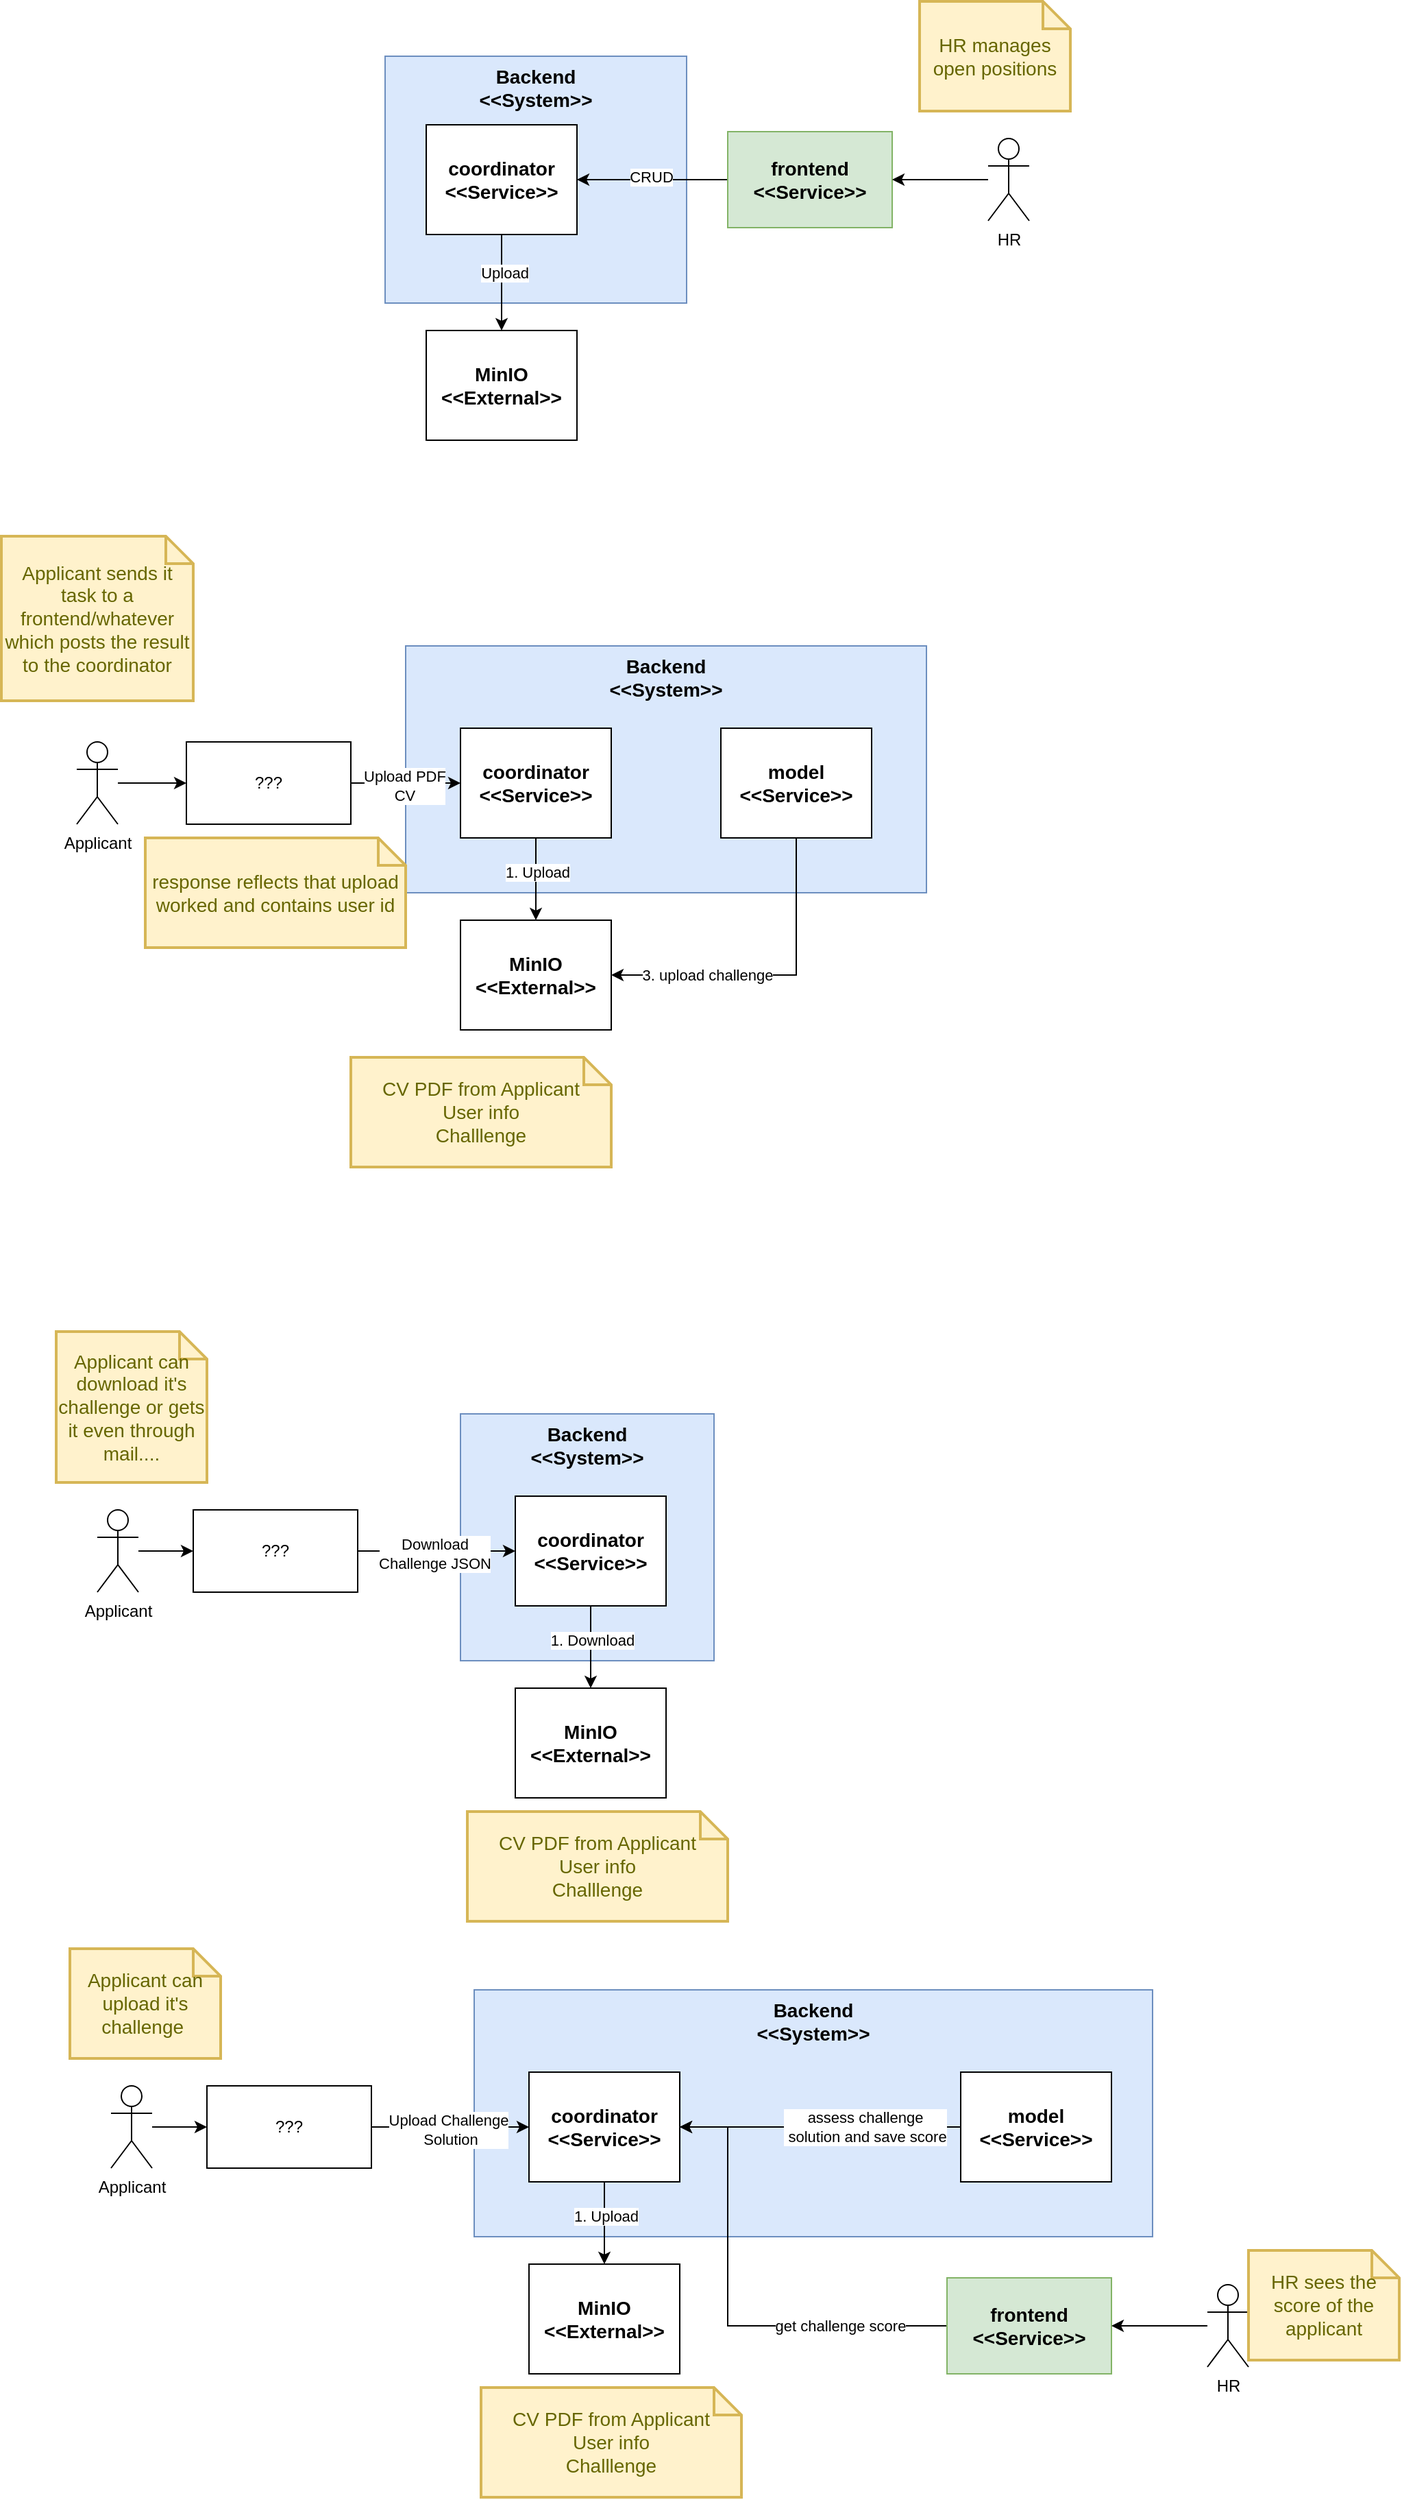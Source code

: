 <mxfile version="24.7.17" pages="2">
  <diagram name="overview" id="FrWOaIZXgeTdJsK3Xk1z">
    <mxGraphModel dx="1026" dy="702" grid="1" gridSize="10" guides="1" tooltips="1" connect="1" arrows="1" fold="1" page="1" pageScale="1" pageWidth="827" pageHeight="1169" math="0" shadow="0">
      <root>
        <mxCell id="0" />
        <mxCell id="1" parent="0" />
        <mxCell id="u7SBXeqhFvnjhKRxRfNu-19" value="Backend&lt;div&gt;&amp;lt;&amp;lt;System&amp;gt;&amp;gt;&lt;/div&gt;" style="rounded=0;whiteSpace=wrap;html=1;verticalAlign=top;fontStyle=1;fontSize=14;fillColor=#dae8fc;strokeColor=#6c8ebf;" parent="1" vertex="1">
          <mxGeometry x="325" y="610" width="380" height="180" as="geometry" />
        </mxCell>
        <mxCell id="u7SBXeqhFvnjhKRxRfNu-1" value="Backend&lt;div&gt;&amp;lt;&amp;lt;System&amp;gt;&amp;gt;&lt;/div&gt;" style="rounded=0;whiteSpace=wrap;html=1;verticalAlign=top;fontStyle=1;fontSize=14;fillColor=#dae8fc;strokeColor=#6c8ebf;" parent="1" vertex="1">
          <mxGeometry x="310" y="180" width="220" height="180" as="geometry" />
        </mxCell>
        <mxCell id="u7SBXeqhFvnjhKRxRfNu-9" style="edgeStyle=orthogonalEdgeStyle;rounded=0;orthogonalLoop=1;jettySize=auto;html=1;" parent="1" source="u7SBXeqhFvnjhKRxRfNu-2" target="u7SBXeqhFvnjhKRxRfNu-3" edge="1">
          <mxGeometry relative="1" as="geometry" />
        </mxCell>
        <mxCell id="u7SBXeqhFvnjhKRxRfNu-10" value="CRUD" style="edgeLabel;html=1;align=center;verticalAlign=middle;resizable=0;points=[];" parent="u7SBXeqhFvnjhKRxRfNu-9" vertex="1" connectable="0">
          <mxGeometry x="0.031" y="-2" relative="1" as="geometry">
            <mxPoint as="offset" />
          </mxGeometry>
        </mxCell>
        <mxCell id="u7SBXeqhFvnjhKRxRfNu-2" value="frontend&lt;div&gt;&amp;lt;&amp;lt;Service&amp;gt;&amp;gt;&lt;/div&gt;" style="rounded=0;whiteSpace=wrap;html=1;verticalAlign=middle;fontStyle=1;fontSize=14;fillColor=#d5e8d4;strokeColor=#82b366;" parent="1" vertex="1">
          <mxGeometry x="560" y="235" width="120" height="70" as="geometry" />
        </mxCell>
        <mxCell id="u7SBXeqhFvnjhKRxRfNu-17" style="edgeStyle=orthogonalEdgeStyle;rounded=0;orthogonalLoop=1;jettySize=auto;html=1;entryX=0.5;entryY=0;entryDx=0;entryDy=0;" parent="1" source="u7SBXeqhFvnjhKRxRfNu-3" target="u7SBXeqhFvnjhKRxRfNu-6" edge="1">
          <mxGeometry relative="1" as="geometry" />
        </mxCell>
        <mxCell id="u7SBXeqhFvnjhKRxRfNu-18" value="Upload" style="edgeLabel;html=1;align=center;verticalAlign=middle;resizable=0;points=[];" parent="u7SBXeqhFvnjhKRxRfNu-17" vertex="1" connectable="0">
          <mxGeometry x="-0.242" y="2" relative="1" as="geometry">
            <mxPoint y="1" as="offset" />
          </mxGeometry>
        </mxCell>
        <mxCell id="u7SBXeqhFvnjhKRxRfNu-3" value="coordinator&lt;div&gt;&amp;lt;&amp;lt;Service&amp;gt;&amp;gt;&lt;/div&gt;" style="rounded=0;whiteSpace=wrap;html=1;verticalAlign=middle;fontStyle=1;fontSize=14;" parent="1" vertex="1">
          <mxGeometry x="340" y="230" width="110" height="80" as="geometry" />
        </mxCell>
        <mxCell id="u7SBXeqhFvnjhKRxRfNu-42" style="edgeStyle=orthogonalEdgeStyle;rounded=0;orthogonalLoop=1;jettySize=auto;html=1;entryX=1;entryY=0.5;entryDx=0;entryDy=0;" parent="1" source="u7SBXeqhFvnjhKRxRfNu-4" target="u7SBXeqhFvnjhKRxRfNu-26" edge="1">
          <mxGeometry relative="1" as="geometry">
            <Array as="points">
              <mxPoint x="610" y="850" />
            </Array>
          </mxGeometry>
        </mxCell>
        <mxCell id="u7SBXeqhFvnjhKRxRfNu-43" value="3. upload challenge" style="edgeLabel;html=1;align=center;verticalAlign=middle;resizable=0;points=[];" parent="u7SBXeqhFvnjhKRxRfNu-42" vertex="1" connectable="0">
          <mxGeometry x="0.192" y="1" relative="1" as="geometry">
            <mxPoint x="-25" y="-1" as="offset" />
          </mxGeometry>
        </mxCell>
        <mxCell id="u7SBXeqhFvnjhKRxRfNu-4" value="model&lt;div&gt;&amp;lt;&amp;lt;Service&amp;gt;&amp;gt;&lt;/div&gt;" style="rounded=0;whiteSpace=wrap;html=1;verticalAlign=middle;fontStyle=1;fontSize=14;" parent="1" vertex="1">
          <mxGeometry x="555" y="670" width="110" height="80" as="geometry" />
        </mxCell>
        <mxCell id="u7SBXeqhFvnjhKRxRfNu-6" value="MinIO&lt;div&gt;&amp;lt;&amp;lt;External&amp;gt;&amp;gt;&lt;/div&gt;" style="rounded=0;whiteSpace=wrap;html=1;verticalAlign=middle;fontStyle=1;fontSize=14;" parent="1" vertex="1">
          <mxGeometry x="340" y="380" width="110" height="80" as="geometry" />
        </mxCell>
        <mxCell id="u7SBXeqhFvnjhKRxRfNu-16" style="edgeStyle=orthogonalEdgeStyle;rounded=0;orthogonalLoop=1;jettySize=auto;html=1;entryX=1;entryY=0.5;entryDx=0;entryDy=0;" parent="1" source="u7SBXeqhFvnjhKRxRfNu-15" target="u7SBXeqhFvnjhKRxRfNu-2" edge="1">
          <mxGeometry relative="1" as="geometry" />
        </mxCell>
        <mxCell id="u7SBXeqhFvnjhKRxRfNu-15" value="HR" style="shape=umlActor;verticalLabelPosition=bottom;verticalAlign=top;html=1;outlineConnect=0;" parent="1" vertex="1">
          <mxGeometry x="750" y="240" width="30" height="60" as="geometry" />
        </mxCell>
        <mxCell id="u7SBXeqhFvnjhKRxRfNu-35" style="edgeStyle=orthogonalEdgeStyle;rounded=0;orthogonalLoop=1;jettySize=auto;html=1;" parent="1" source="u7SBXeqhFvnjhKRxRfNu-25" target="u7SBXeqhFvnjhKRxRfNu-26" edge="1">
          <mxGeometry relative="1" as="geometry" />
        </mxCell>
        <mxCell id="u7SBXeqhFvnjhKRxRfNu-36" value="1. Upload" style="edgeLabel;html=1;align=center;verticalAlign=middle;resizable=0;points=[];" parent="u7SBXeqhFvnjhKRxRfNu-35" vertex="1" connectable="0">
          <mxGeometry x="-0.183" y="1" relative="1" as="geometry">
            <mxPoint as="offset" />
          </mxGeometry>
        </mxCell>
        <mxCell id="u7SBXeqhFvnjhKRxRfNu-25" value="coordinator&lt;div&gt;&amp;lt;&amp;lt;Service&amp;gt;&amp;gt;&lt;/div&gt;" style="rounded=0;whiteSpace=wrap;html=1;verticalAlign=middle;fontStyle=1;fontSize=14;" parent="1" vertex="1">
          <mxGeometry x="365" y="670" width="110" height="80" as="geometry" />
        </mxCell>
        <mxCell id="u7SBXeqhFvnjhKRxRfNu-26" value="MinIO&lt;div&gt;&amp;lt;&amp;lt;External&amp;gt;&amp;gt;&lt;/div&gt;" style="rounded=0;whiteSpace=wrap;html=1;verticalAlign=middle;fontStyle=1;fontSize=14;" parent="1" vertex="1">
          <mxGeometry x="365" y="810" width="110" height="80" as="geometry" />
        </mxCell>
        <mxCell id="u7SBXeqhFvnjhKRxRfNu-31" style="edgeStyle=orthogonalEdgeStyle;rounded=0;orthogonalLoop=1;jettySize=auto;html=1;entryX=0;entryY=0.5;entryDx=0;entryDy=0;" parent="1" source="u7SBXeqhFvnjhKRxRfNu-29" target="u7SBXeqhFvnjhKRxRfNu-30" edge="1">
          <mxGeometry relative="1" as="geometry" />
        </mxCell>
        <mxCell id="u7SBXeqhFvnjhKRxRfNu-29" value="Applicant" style="shape=umlActor;verticalLabelPosition=bottom;verticalAlign=top;html=1;outlineConnect=0;" parent="1" vertex="1">
          <mxGeometry x="85" y="680" width="30" height="60" as="geometry" />
        </mxCell>
        <mxCell id="u7SBXeqhFvnjhKRxRfNu-32" style="edgeStyle=orthogonalEdgeStyle;rounded=0;orthogonalLoop=1;jettySize=auto;html=1;" parent="1" source="u7SBXeqhFvnjhKRxRfNu-30" target="u7SBXeqhFvnjhKRxRfNu-25" edge="1">
          <mxGeometry relative="1" as="geometry" />
        </mxCell>
        <mxCell id="u7SBXeqhFvnjhKRxRfNu-33" value="Upload PDF &lt;br&gt;CV" style="edgeLabel;html=1;align=center;verticalAlign=middle;resizable=0;points=[];" parent="u7SBXeqhFvnjhKRxRfNu-32" vertex="1" connectable="0">
          <mxGeometry x="-0.033" y="-1" relative="1" as="geometry">
            <mxPoint y="1" as="offset" />
          </mxGeometry>
        </mxCell>
        <mxCell id="u7SBXeqhFvnjhKRxRfNu-30" value="???" style="rounded=0;whiteSpace=wrap;html=1;" parent="1" vertex="1">
          <mxGeometry x="165" y="680" width="120" height="60" as="geometry" />
        </mxCell>
        <mxCell id="u7SBXeqhFvnjhKRxRfNu-34" value="Applicant sends it task to a frontend/whatever which posts the result to the coordinator" style="shape=note;strokeWidth=2;fontSize=14;size=20;whiteSpace=wrap;html=1;fillColor=#fff2cc;strokeColor=#d6b656;fontColor=#666600;" parent="1" vertex="1">
          <mxGeometry x="30" y="530" width="140" height="120" as="geometry" />
        </mxCell>
        <mxCell id="u7SBXeqhFvnjhKRxRfNu-44" value="CV PDF from Applicant&lt;div&gt;User info&lt;/div&gt;&lt;div&gt;Challlenge&lt;/div&gt;" style="shape=note;strokeWidth=2;fontSize=14;size=20;whiteSpace=wrap;html=1;fillColor=#fff2cc;strokeColor=#d6b656;fontColor=#666600;" parent="1" vertex="1">
          <mxGeometry x="285" y="910" width="190" height="80" as="geometry" />
        </mxCell>
        <mxCell id="u7SBXeqhFvnjhKRxRfNu-45" value="response reflects that upload worked and contains user id" style="shape=note;strokeWidth=2;fontSize=14;size=20;whiteSpace=wrap;html=1;fillColor=#fff2cc;strokeColor=#d6b656;fontColor=#666600;" parent="1" vertex="1">
          <mxGeometry x="135" y="750" width="190" height="80" as="geometry" />
        </mxCell>
        <mxCell id="u7SBXeqhFvnjhKRxRfNu-48" value="Backend&lt;div&gt;&amp;lt;&amp;lt;System&amp;gt;&amp;gt;&lt;/div&gt;" style="rounded=0;whiteSpace=wrap;html=1;verticalAlign=top;fontStyle=1;fontSize=14;fillColor=#dae8fc;strokeColor=#6c8ebf;" parent="1" vertex="1">
          <mxGeometry x="365" y="1170" width="185" height="180" as="geometry" />
        </mxCell>
        <mxCell id="u7SBXeqhFvnjhKRxRfNu-52" style="edgeStyle=orthogonalEdgeStyle;rounded=0;orthogonalLoop=1;jettySize=auto;html=1;" parent="1" source="u7SBXeqhFvnjhKRxRfNu-56" target="u7SBXeqhFvnjhKRxRfNu-57" edge="1">
          <mxGeometry relative="1" as="geometry" />
        </mxCell>
        <mxCell id="u7SBXeqhFvnjhKRxRfNu-53" value="1. Download" style="edgeLabel;html=1;align=center;verticalAlign=middle;resizable=0;points=[];" parent="u7SBXeqhFvnjhKRxRfNu-52" vertex="1" connectable="0">
          <mxGeometry x="-0.183" y="1" relative="1" as="geometry">
            <mxPoint as="offset" />
          </mxGeometry>
        </mxCell>
        <mxCell id="u7SBXeqhFvnjhKRxRfNu-56" value="coordinator&lt;div&gt;&amp;lt;&amp;lt;Service&amp;gt;&amp;gt;&lt;/div&gt;" style="rounded=0;whiteSpace=wrap;html=1;verticalAlign=middle;fontStyle=1;fontSize=14;" parent="1" vertex="1">
          <mxGeometry x="405" y="1230" width="110" height="80" as="geometry" />
        </mxCell>
        <mxCell id="u7SBXeqhFvnjhKRxRfNu-57" value="MinIO&lt;div&gt;&amp;lt;&amp;lt;External&amp;gt;&amp;gt;&lt;/div&gt;" style="rounded=0;whiteSpace=wrap;html=1;verticalAlign=middle;fontStyle=1;fontSize=14;" parent="1" vertex="1">
          <mxGeometry x="405" y="1370" width="110" height="80" as="geometry" />
        </mxCell>
        <mxCell id="u7SBXeqhFvnjhKRxRfNu-58" style="edgeStyle=orthogonalEdgeStyle;rounded=0;orthogonalLoop=1;jettySize=auto;html=1;entryX=0;entryY=0.5;entryDx=0;entryDy=0;" parent="1" source="u7SBXeqhFvnjhKRxRfNu-59" target="u7SBXeqhFvnjhKRxRfNu-62" edge="1">
          <mxGeometry relative="1" as="geometry" />
        </mxCell>
        <mxCell id="u7SBXeqhFvnjhKRxRfNu-59" value="Applicant" style="shape=umlActor;verticalLabelPosition=bottom;verticalAlign=top;html=1;outlineConnect=0;" parent="1" vertex="1">
          <mxGeometry x="100" y="1240" width="30" height="60" as="geometry" />
        </mxCell>
        <mxCell id="u7SBXeqhFvnjhKRxRfNu-60" style="edgeStyle=orthogonalEdgeStyle;rounded=0;orthogonalLoop=1;jettySize=auto;html=1;" parent="1" source="u7SBXeqhFvnjhKRxRfNu-62" target="u7SBXeqhFvnjhKRxRfNu-56" edge="1">
          <mxGeometry relative="1" as="geometry" />
        </mxCell>
        <mxCell id="u7SBXeqhFvnjhKRxRfNu-61" value="Download&lt;br&gt;Challenge JSON" style="edgeLabel;html=1;align=center;verticalAlign=middle;resizable=0;points=[];" parent="u7SBXeqhFvnjhKRxRfNu-60" vertex="1" connectable="0">
          <mxGeometry x="-0.033" y="-1" relative="1" as="geometry">
            <mxPoint y="1" as="offset" />
          </mxGeometry>
        </mxCell>
        <mxCell id="u7SBXeqhFvnjhKRxRfNu-62" value="???" style="rounded=0;whiteSpace=wrap;html=1;" parent="1" vertex="1">
          <mxGeometry x="170" y="1240" width="120" height="60" as="geometry" />
        </mxCell>
        <mxCell id="u7SBXeqhFvnjhKRxRfNu-63" value="Applicant can download it&#39;s challenge or gets it even through mail...." style="shape=note;strokeWidth=2;fontSize=14;size=20;whiteSpace=wrap;html=1;fillColor=#fff2cc;strokeColor=#d6b656;fontColor=#666600;" parent="1" vertex="1">
          <mxGeometry x="70" y="1110" width="110" height="110" as="geometry" />
        </mxCell>
        <mxCell id="u7SBXeqhFvnjhKRxRfNu-64" value="CV PDF from Applicant&lt;div&gt;User info&lt;/div&gt;&lt;div&gt;Challlenge&lt;/div&gt;" style="shape=note;strokeWidth=2;fontSize=14;size=20;whiteSpace=wrap;html=1;fillColor=#fff2cc;strokeColor=#d6b656;fontColor=#666600;" parent="1" vertex="1">
          <mxGeometry x="370" y="1460" width="190" height="80" as="geometry" />
        </mxCell>
        <mxCell id="u7SBXeqhFvnjhKRxRfNu-66" value="HR manages open positions" style="shape=note;strokeWidth=2;fontSize=14;size=20;whiteSpace=wrap;html=1;fillColor=#fff2cc;strokeColor=#d6b656;fontColor=#666600;" parent="1" vertex="1">
          <mxGeometry x="700" y="140" width="110.0" height="80" as="geometry" />
        </mxCell>
        <mxCell id="u7SBXeqhFvnjhKRxRfNu-68" value="Backend&lt;div&gt;&amp;lt;&amp;lt;System&amp;gt;&amp;gt;&lt;/div&gt;" style="rounded=0;whiteSpace=wrap;html=1;verticalAlign=top;fontStyle=1;fontSize=14;fillColor=#dae8fc;strokeColor=#6c8ebf;" parent="1" vertex="1">
          <mxGeometry x="375" y="1590" width="495" height="180" as="geometry" />
        </mxCell>
        <mxCell id="u7SBXeqhFvnjhKRxRfNu-69" style="edgeStyle=orthogonalEdgeStyle;rounded=0;orthogonalLoop=1;jettySize=auto;html=1;" parent="1" source="u7SBXeqhFvnjhKRxRfNu-71" target="u7SBXeqhFvnjhKRxRfNu-72" edge="1">
          <mxGeometry relative="1" as="geometry" />
        </mxCell>
        <mxCell id="u7SBXeqhFvnjhKRxRfNu-70" value="1. Upload" style="edgeLabel;html=1;align=center;verticalAlign=middle;resizable=0;points=[];" parent="u7SBXeqhFvnjhKRxRfNu-69" vertex="1" connectable="0">
          <mxGeometry x="-0.183" y="1" relative="1" as="geometry">
            <mxPoint as="offset" />
          </mxGeometry>
        </mxCell>
        <mxCell id="u7SBXeqhFvnjhKRxRfNu-71" value="coordinator&lt;div&gt;&amp;lt;&amp;lt;Service&amp;gt;&amp;gt;&lt;/div&gt;" style="rounded=0;whiteSpace=wrap;html=1;verticalAlign=middle;fontStyle=1;fontSize=14;" parent="1" vertex="1">
          <mxGeometry x="415" y="1650" width="110" height="80" as="geometry" />
        </mxCell>
        <mxCell id="u7SBXeqhFvnjhKRxRfNu-72" value="MinIO&lt;div&gt;&amp;lt;&amp;lt;External&amp;gt;&amp;gt;&lt;/div&gt;" style="rounded=0;whiteSpace=wrap;html=1;verticalAlign=middle;fontStyle=1;fontSize=14;" parent="1" vertex="1">
          <mxGeometry x="415" y="1790" width="110" height="80" as="geometry" />
        </mxCell>
        <mxCell id="u7SBXeqhFvnjhKRxRfNu-73" style="edgeStyle=orthogonalEdgeStyle;rounded=0;orthogonalLoop=1;jettySize=auto;html=1;entryX=0;entryY=0.5;entryDx=0;entryDy=0;" parent="1" source="u7SBXeqhFvnjhKRxRfNu-74" target="u7SBXeqhFvnjhKRxRfNu-77" edge="1">
          <mxGeometry relative="1" as="geometry" />
        </mxCell>
        <mxCell id="u7SBXeqhFvnjhKRxRfNu-74" value="Applicant" style="shape=umlActor;verticalLabelPosition=bottom;verticalAlign=top;html=1;outlineConnect=0;" parent="1" vertex="1">
          <mxGeometry x="110" y="1660" width="30" height="60" as="geometry" />
        </mxCell>
        <mxCell id="u7SBXeqhFvnjhKRxRfNu-75" style="edgeStyle=orthogonalEdgeStyle;rounded=0;orthogonalLoop=1;jettySize=auto;html=1;" parent="1" source="u7SBXeqhFvnjhKRxRfNu-77" target="u7SBXeqhFvnjhKRxRfNu-71" edge="1">
          <mxGeometry relative="1" as="geometry" />
        </mxCell>
        <mxCell id="u7SBXeqhFvnjhKRxRfNu-76" value="Upload Challenge&lt;br&gt;&amp;nbsp;Solution" style="edgeLabel;html=1;align=center;verticalAlign=middle;resizable=0;points=[];" parent="u7SBXeqhFvnjhKRxRfNu-75" vertex="1" connectable="0">
          <mxGeometry x="-0.033" y="-1" relative="1" as="geometry">
            <mxPoint y="1" as="offset" />
          </mxGeometry>
        </mxCell>
        <mxCell id="u7SBXeqhFvnjhKRxRfNu-77" value="???" style="rounded=0;whiteSpace=wrap;html=1;" parent="1" vertex="1">
          <mxGeometry x="180" y="1660" width="120" height="60" as="geometry" />
        </mxCell>
        <mxCell id="u7SBXeqhFvnjhKRxRfNu-78" value="Applicant can upload it&#39;s challenge&amp;nbsp;" style="shape=note;strokeWidth=2;fontSize=14;size=20;whiteSpace=wrap;html=1;fillColor=#fff2cc;strokeColor=#d6b656;fontColor=#666600;" parent="1" vertex="1">
          <mxGeometry x="80" y="1560" width="110" height="80" as="geometry" />
        </mxCell>
        <mxCell id="u7SBXeqhFvnjhKRxRfNu-79" value="CV PDF from Applicant&lt;div&gt;User info&lt;/div&gt;&lt;div&gt;Challlenge&lt;/div&gt;" style="shape=note;strokeWidth=2;fontSize=14;size=20;whiteSpace=wrap;html=1;fillColor=#fff2cc;strokeColor=#d6b656;fontColor=#666600;" parent="1" vertex="1">
          <mxGeometry x="380" y="1880" width="190" height="80" as="geometry" />
        </mxCell>
        <mxCell id="WKdIdYtoiQUbbpMLVmMx-46" style="edgeStyle=orthogonalEdgeStyle;rounded=0;orthogonalLoop=1;jettySize=auto;html=1;entryX=1;entryY=0.5;entryDx=0;entryDy=0;" edge="1" parent="1" source="u7SBXeqhFvnjhKRxRfNu-80" target="u7SBXeqhFvnjhKRxRfNu-71">
          <mxGeometry relative="1" as="geometry" />
        </mxCell>
        <mxCell id="WKdIdYtoiQUbbpMLVmMx-52" value="assess challenge&lt;br&gt;&amp;nbsp;solution and save score" style="edgeLabel;html=1;align=center;verticalAlign=middle;resizable=0;points=[];" vertex="1" connectable="0" parent="WKdIdYtoiQUbbpMLVmMx-46">
          <mxGeometry x="-0.053" relative="1" as="geometry">
            <mxPoint x="27" as="offset" />
          </mxGeometry>
        </mxCell>
        <mxCell id="u7SBXeqhFvnjhKRxRfNu-80" value="model&lt;div&gt;&amp;lt;&amp;lt;Service&amp;gt;&amp;gt;&lt;/div&gt;" style="rounded=0;whiteSpace=wrap;html=1;verticalAlign=middle;fontStyle=1;fontSize=14;" parent="1" vertex="1">
          <mxGeometry x="730" y="1650" width="110" height="80" as="geometry" />
        </mxCell>
        <mxCell id="WKdIdYtoiQUbbpMLVmMx-51" style="edgeStyle=orthogonalEdgeStyle;rounded=0;orthogonalLoop=1;jettySize=auto;html=1;entryX=1;entryY=0.5;entryDx=0;entryDy=0;exitX=0;exitY=0.5;exitDx=0;exitDy=0;" edge="1" parent="1" source="WKdIdYtoiQUbbpMLVmMx-47" target="u7SBXeqhFvnjhKRxRfNu-71">
          <mxGeometry relative="1" as="geometry">
            <Array as="points">
              <mxPoint x="560" y="1835" />
              <mxPoint x="560" y="1690" />
            </Array>
          </mxGeometry>
        </mxCell>
        <mxCell id="WKdIdYtoiQUbbpMLVmMx-53" value="get challenge score" style="edgeLabel;html=1;align=center;verticalAlign=middle;resizable=0;points=[];" vertex="1" connectable="0" parent="WKdIdYtoiQUbbpMLVmMx-51">
          <mxGeometry x="-0.327" y="-1" relative="1" as="geometry">
            <mxPoint x="36" y="1" as="offset" />
          </mxGeometry>
        </mxCell>
        <mxCell id="WKdIdYtoiQUbbpMLVmMx-47" value="frontend&lt;div&gt;&amp;lt;&amp;lt;Service&amp;gt;&amp;gt;&lt;/div&gt;" style="rounded=0;whiteSpace=wrap;html=1;verticalAlign=middle;fontStyle=1;fontSize=14;fillColor=#d5e8d4;strokeColor=#82b366;" vertex="1" parent="1">
          <mxGeometry x="720" y="1800" width="120" height="70" as="geometry" />
        </mxCell>
        <mxCell id="WKdIdYtoiQUbbpMLVmMx-48" style="edgeStyle=orthogonalEdgeStyle;rounded=0;orthogonalLoop=1;jettySize=auto;html=1;entryX=1;entryY=0.5;entryDx=0;entryDy=0;" edge="1" source="WKdIdYtoiQUbbpMLVmMx-49" target="WKdIdYtoiQUbbpMLVmMx-47" parent="1">
          <mxGeometry relative="1" as="geometry" />
        </mxCell>
        <mxCell id="WKdIdYtoiQUbbpMLVmMx-49" value="HR" style="shape=umlActor;verticalLabelPosition=bottom;verticalAlign=top;html=1;outlineConnect=0;" vertex="1" parent="1">
          <mxGeometry x="910" y="1805" width="30" height="60" as="geometry" />
        </mxCell>
        <mxCell id="WKdIdYtoiQUbbpMLVmMx-50" value="HR sees the score of the applicant" style="shape=note;strokeWidth=2;fontSize=14;size=20;whiteSpace=wrap;html=1;fillColor=#fff2cc;strokeColor=#d6b656;fontColor=#666600;" vertex="1" parent="1">
          <mxGeometry x="940" y="1780" width="110.0" height="80" as="geometry" />
        </mxCell>
      </root>
    </mxGraphModel>
  </diagram>
  <diagram id="xw3Z5vws5tOADXr3_v6A" name="minio">
    <mxGraphModel dx="1026" dy="702" grid="1" gridSize="10" guides="1" tooltips="1" connect="1" arrows="1" fold="1" page="1" pageScale="1" pageWidth="827" pageHeight="1169" math="0" shadow="0">
      <root>
        <mxCell id="0" />
        <mxCell id="1" parent="0" />
        <mxCell id="Hd_FoQJBF7l5uzKGl6BL-1" value="MinIO Structure" style="text;html=1;align=center;verticalAlign=middle;whiteSpace=wrap;rounded=0;fontSize=18;fontStyle=1" vertex="1" parent="1">
          <mxGeometry x="60" y="50" width="180" height="30" as="geometry" />
        </mxCell>
        <mxCell id="Hd_FoQJBF7l5uzKGl6BL-2" value="applicants" style="rounded=0;whiteSpace=wrap;html=1;" vertex="1" parent="1">
          <mxGeometry x="120" y="110" width="120" height="60" as="geometry" />
        </mxCell>
        <mxCell id="Hd_FoQJBF7l5uzKGl6BL-3" value="$APPLICANT_ID" style="rounded=0;whiteSpace=wrap;html=1;fontStyle=2;fillColor=#fff2cc;strokeColor=#d6b656;" vertex="1" parent="1">
          <mxGeometry x="160" y="190" width="120" height="60" as="geometry" />
        </mxCell>
        <mxCell id="Hd_FoQJBF7l5uzKGl6BL-8" value="cv.pdf" style="rounded=0;whiteSpace=wrap;html=1;fontStyle=0;fillColor=#fff2cc;strokeColor=#d6b656;" vertex="1" parent="1">
          <mxGeometry x="200" y="270" width="120" height="60" as="geometry" />
        </mxCell>
        <mxCell id="Hd_FoQJBF7l5uzKGl6BL-9" value="application.eml" style="rounded=0;whiteSpace=wrap;html=1;fontStyle=0;fillColor=#fff2cc;strokeColor=#d6b656;" vertex="1" parent="1">
          <mxGeometry x="201" y="440" width="120" height="60" as="geometry" />
        </mxCell>
        <mxCell id="Hd_FoQJBF7l5uzKGl6BL-11" value="$JOB_ID" style="rounded=0;whiteSpace=wrap;html=1;fontStyle=2;fillColor=#fff2cc;strokeColor=#d6b656;" vertex="1" parent="1">
          <mxGeometry x="199.5" y="1030" width="120" height="60" as="geometry" />
        </mxCell>
        <mxCell id="Hd_FoQJBF7l5uzKGl6BL-15" value="jobs" style="rounded=0;whiteSpace=wrap;html=1;" vertex="1" parent="1">
          <mxGeometry x="159.5" y="950" width="120" height="60" as="geometry" />
        </mxCell>
        <mxCell id="Hd_FoQJBF7l5uzKGl6BL-16" value="&lt;span style=&quot;font-style: normal;&quot;&gt;job_description.pdf&lt;/span&gt;" style="rounded=0;whiteSpace=wrap;html=1;fontStyle=2;fillColor=#fff2cc;strokeColor=#d6b656;" vertex="1" parent="1">
          <mxGeometry x="239.5" y="1110" width="120" height="60" as="geometry" />
        </mxCell>
        <mxCell id="Hd_FoQJBF7l5uzKGl6BL-18" value="$JOB_ID" style="rounded=0;whiteSpace=wrap;html=1;fontStyle=2;fillColor=#f8cecc;strokeColor=#b85450;" vertex="1" parent="1">
          <mxGeometry x="201" y="610" width="120" height="60" as="geometry" />
        </mxCell>
        <mxCell id="Hd_FoQJBF7l5uzKGl6BL-19" value="challange.json" style="rounded=0;whiteSpace=wrap;html=1;fontStyle=0;fillColor=#f8cecc;strokeColor=#b85450;" vertex="1" parent="1">
          <mxGeometry x="241" y="690" width="139" height="60" as="geometry" />
        </mxCell>
        <mxCell id="Hd_FoQJBF7l5uzKGl6BL-20" value="challenge_solution.json" style="rounded=0;whiteSpace=wrap;html=1;fontStyle=0;fillColor=#fff2cc;strokeColor=#d6b656;" vertex="1" parent="1">
          <mxGeometry x="241" y="770" width="139" height="60" as="geometry" />
        </mxCell>
        <mxCell id="Hd_FoQJBF7l5uzKGl6BL-21" value="application.json" style="rounded=0;whiteSpace=wrap;html=1;fontStyle=0;fillColor=#dae8fc;strokeColor=#6c8ebf;" vertex="1" parent="1">
          <mxGeometry x="201" y="520" width="120" height="60" as="geometry" />
        </mxCell>
        <mxCell id="Hd_FoQJBF7l5uzKGl6BL-22" value="cv.json" style="rounded=0;whiteSpace=wrap;html=1;fontStyle=0;fillColor=#dae8fc;strokeColor=#6c8ebf;" vertex="1" parent="1">
          <mxGeometry x="200" y="360" width="120" height="60" as="geometry" />
        </mxCell>
        <mxCell id="Hd_FoQJBF7l5uzKGl6BL-23" value="&lt;span style=&quot;font-style: normal;&quot;&gt;job_description.json&lt;/span&gt;" style="rounded=0;whiteSpace=wrap;html=1;fontStyle=2;fillColor=#dae8fc;strokeColor=#6c8ebf;" vertex="1" parent="1">
          <mxGeometry x="240.5" y="1189" width="120" height="60" as="geometry" />
        </mxCell>
        <mxCell id="Hd_FoQJBF7l5uzKGl6BL-25" value="created from backend subsystem &lt;b&gt;parser&lt;/b&gt;" style="rounded=0;whiteSpace=wrap;html=1;fillColor=#dae8fc;strokeColor=#6c8ebf;" vertex="1" parent="1">
          <mxGeometry x="620" y="80" width="120" height="60" as="geometry" />
        </mxCell>
        <mxCell id="Hd_FoQJBF7l5uzKGl6BL-27" value="created from backend subsystem &lt;b&gt;model&lt;/b&gt;" style="rounded=0;whiteSpace=wrap;html=1;fillColor=#f8cecc;strokeColor=#b85450;" vertex="1" parent="1">
          <mxGeometry x="620" y="170" width="120" height="60" as="geometry" />
        </mxCell>
        <mxCell id="Hd_FoQJBF7l5uzKGl6BL-28" value="challenge_score.json" style="rounded=0;whiteSpace=wrap;html=1;fontStyle=0;fillColor=#f8cecc;strokeColor=#b85450;" vertex="1" parent="1">
          <mxGeometry x="240" y="860" width="139" height="60" as="geometry" />
        </mxCell>
        <mxCell id="Hd_FoQJBF7l5uzKGl6BL-29" value="created from backend subsystem &lt;b&gt;coordinator&lt;/b&gt;" style="rounded=0;whiteSpace=wrap;html=1;fillColor=#fff2cc;strokeColor=#d6b656;" vertex="1" parent="1">
          <mxGeometry x="620" y="260" width="120" height="60" as="geometry" />
        </mxCell>
      </root>
    </mxGraphModel>
  </diagram>
</mxfile>
